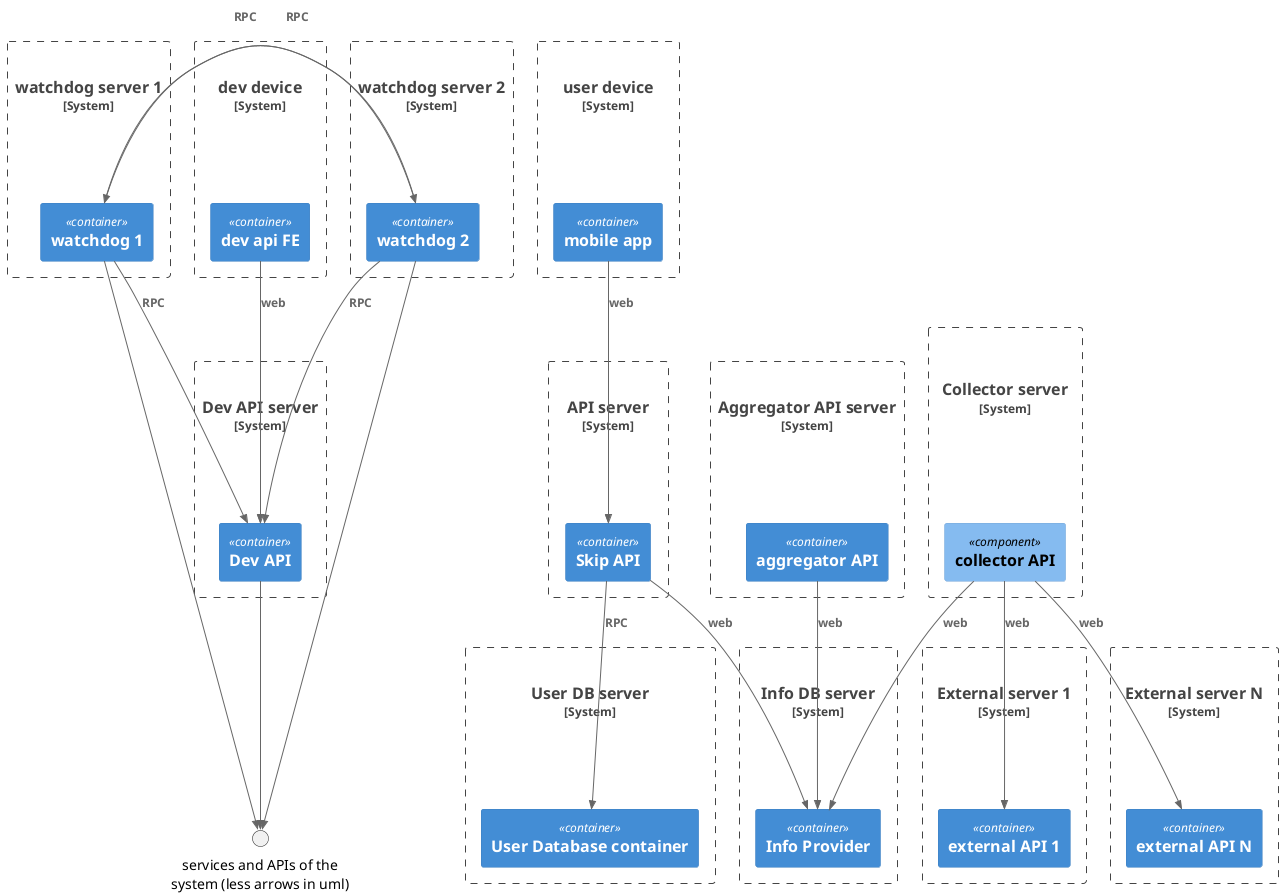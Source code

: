 @startuml
!include <C4/C4_Container>
!include <C4/C4_Context>
!include <C4/C4_Component>



System_Boundary(boundary1, "user device"){
Container(mobileApp, "mobile app", "") {
  }

}

System_Boundary(boundary2, "User DB server"){

Container(userDb, "User Database container", "", ""){
}
}


System_Boundary(boundary3, "Info DB server"){

Container(info, "Info Provider", "", ""){

}
}






System_Boundary(boundary4, "API server", "", ""){
Container(api, "Skip API", "") {
  }

}




System_Boundary(boundary5, "Aggregator API server", "", ""){

Container(aggregator, "aggregator API", "") {

}
}






System_Boundary(boundary6, "Collector server", "Docker", ""){
    Component(collectors, "collector API"){

}

}




System_Boundary(boundary8, "External server 1"){
Container(EAPI1, "external API 1") {
  }

}


System_Boundary(boundary9, "External server N"){

Container(EAPIN, "external API N")
}


System_Boundary(boundary10, "Dev API server"){

Container(DAPI, "Dev API")
}


System_Boundary(boundary11, "dev device"){
Container(browser, "dev api FE", "") {
  }
}



System_Boundary(boundary12, "watchdog server 1"){
Container(watchdog1, "watchdog 1", "") {
  }
}

System_Boundary(boundary13, "watchdog server 2"){
Container(watchdog2, "watchdog 2", "") {
  }
}

interface "services and APIs of the system (less arrows in uml)" as SRVS


Rel(collectors, info, "web")
Rel(collectors, EAPI1, "web")
Rel(collectors, EAPIN, "web")

Rel(aggregator, info, "web")


Rel(api, info, "web")

Rel(watchdog1, watchdog2, "RPC")
Rel(watchdog2, watchdog1, "RPC")
Rel(watchdog2, DAPI, "RPC")
Rel(watchdog1, DAPI, "RPC")
Rel(watchdog1, SRVS, "")
Rel(watchdog2, SRVS, "")
Rel(DAPI, SRVS, "")


Rel(api, userDb, "RPC")
Rel(browser, DAPI, "web")


Rel(mobileApp, api, "web")
@enduml
